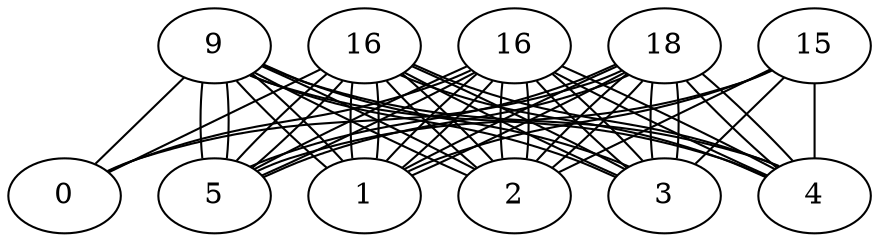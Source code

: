 graph X {
 0-0 [label="nodo0-0"];
 1-0 [label="nodo1-0"];
 0-1 [label="nodo0-1"];
 1-1 [label="nodo1-1"];
 0-2 [label="nodo0-2"];
 1-2 [label="nodo1-2"];
 0-3 [label="nodo0-3"];
 1-3 [label="nodo1-3"];
 0-4 [label="nodo0-4"];
 1-4 [label="nodo1-4"];
 2-0 [label="nodo2-0"];
 2-1 [label="nodo2-1"];
 2-2 [label="nodo2-2"];
 2-3 [label="nodo2-3"];
 2-4 [label="nodo2-4"];
 3-0 [label="nodo3-0"];
 3-1 [label="nodo3-1"];
 3-2 [label="nodo3-2"];
 3-3 [label="nodo3-3"];
 3-4 [label="nodo3-4"];
 4-0 [label="nodo4-0"];
 4-1 [label="nodo4-1"];
 4-2 [label="nodo4-2"];
 4-3 [label="nodo4-3"];
 4-4 [label="nodo4-4"];
 5-0 [label="nodo5-0"];
 5-1 [label="nodo5-1"];
 5-2 [label="nodo5-2"];
 5-3 [label="nodo5-3"];
 5-4 [label="nodo5-4"];
  0-0 -- 1-0  [label="14"];
  0-0 -- 0-1  [label="15"];
  0-1 -- 1-1  [label="4"];
  0-1 -- 0-2  [label="17"];
  0-2 -- 1-2  [label="20"];
  0-2 -- 0-3  [label="17"];
  0-3 -- 1-3  [label="7"];
  0-3 -- 0-4  [label="7"];
  0-4 -- 1-4  [label="10"];
  1-0 -- 2-0  [label="9"];
  1-0 -- 1-1  [label="1"];
  1-1 -- 2-1  [label="13"];
  1-1 -- 1-2  [label="17"];
  1-2 -- 2-2  [label="2"];
  1-2 -- 1-3  [label="8"];
  1-3 -- 2-3  [label="17"];
  1-3 -- 1-4  [label="13"];
  1-4 -- 2-4  [label="2"];
  2-0 -- 3-0  [label="3"];
  2-0 -- 2-1  [label="17"];
  2-1 -- 3-1  [label="10"];
  2-1 -- 2-2  [label="9"];
  2-2 -- 3-2  [label="13"];
  2-2 -- 2-3  [label="4"];
  2-3 -- 3-3  [label="20"];
  2-3 -- 2-4  [label="11"];
  2-4 -- 3-4  [label="20"];
  3-0 -- 4-0  [label="6"];
  3-0 -- 3-1  [label="7"];
  3-1 -- 4-1  [label="14"];
  3-1 -- 3-2  [label="8"];
  3-2 -- 4-2  [label="10"];
  3-2 -- 3-3  [label="16"];
  3-3 -- 4-3  [label="8"];
  3-3 -- 3-4  [label="17"];
  3-4 -- 4-4  [label="1"];
  4-0 -- 5-0  [label="18"];
  4-0 -- 4-1  [label="16"];
  4-1 -- 5-1  [label="13"];
  4-1 -- 4-2  [label="13"];
  4-2 -- 5-2  [label="1"];
  4-2 -- 4-3  [label="6"];
  4-3 -- 5-3  [label="11"];
  4-3 -- 4-4  [label="9"];
  4-4 -- 5-4  [label="1"];
  5-0 -- 5-1  [label="9"];
  5-1 -- 5-2  [label="16"];
  5-2 -- 5-3  [label="16"];
  5-3 -- 5-4  [label="15"];
}
